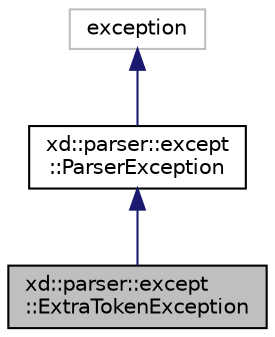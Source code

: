 digraph "xd::parser::except::ExtraTokenException"
{
  edge [fontname="Helvetica",fontsize="10",labelfontname="Helvetica",labelfontsize="10"];
  node [fontname="Helvetica",fontsize="10",shape=record];
  Node0 [label="xd::parser::except\l::ExtraTokenException",height=0.2,width=0.4,color="black", fillcolor="grey75", style="filled", fontcolor="black"];
  Node1 -> Node0 [dir="back",color="midnightblue",fontsize="10",style="solid"];
  Node1 [label="xd::parser::except\l::ParserException",height=0.2,width=0.4,color="black", fillcolor="white", style="filled",URL="$classxd_1_1parser_1_1except_1_1_parser_exception.html"];
  Node2 -> Node1 [dir="back",color="midnightblue",fontsize="10",style="solid"];
  Node2 [label="exception",height=0.2,width=0.4,color="grey75", fillcolor="white", style="filled"];
}
